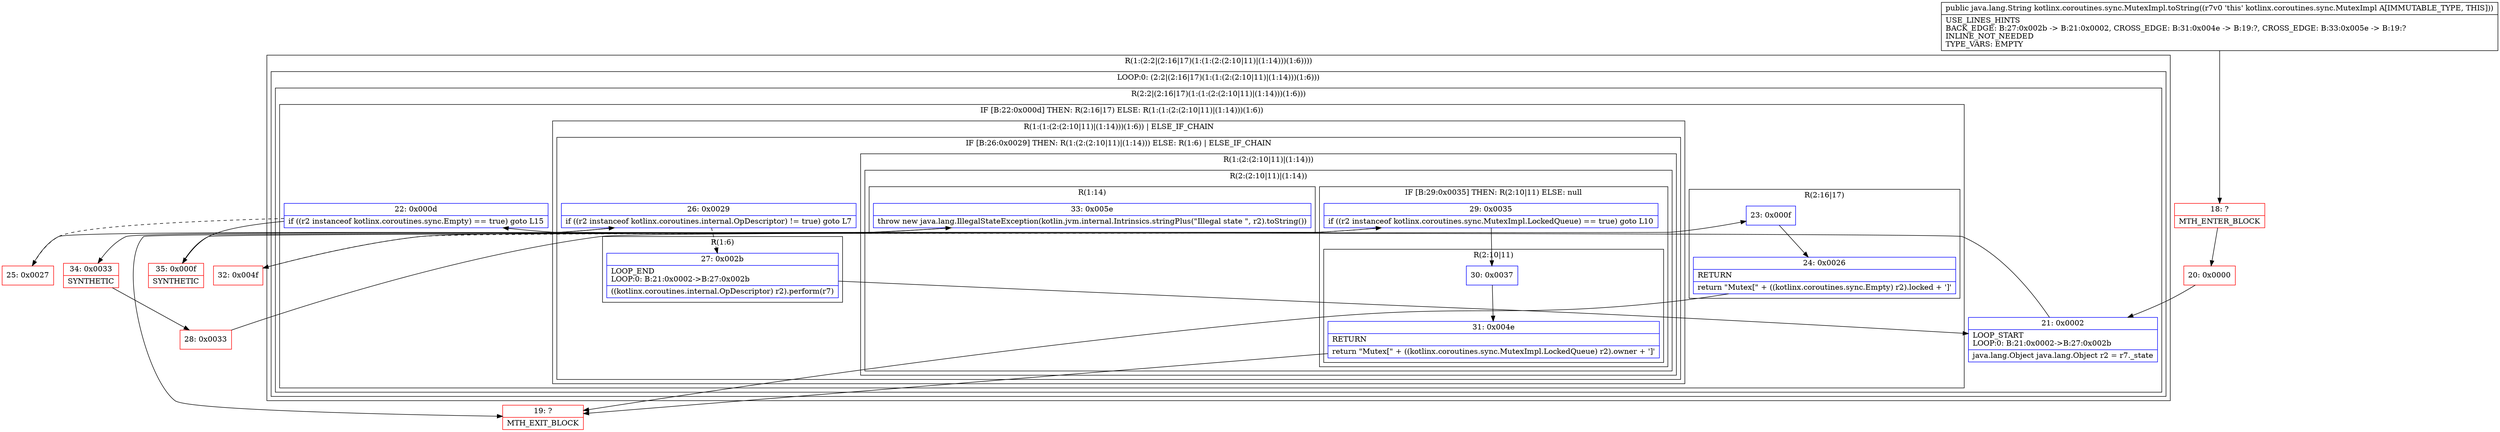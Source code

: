 digraph "CFG forkotlinx.coroutines.sync.MutexImpl.toString()Ljava\/lang\/String;" {
subgraph cluster_Region_1531411269 {
label = "R(1:(2:2|(2:16|17)(1:(1:(2:(2:10|11)|(1:14)))(1:6))))";
node [shape=record,color=blue];
subgraph cluster_LoopRegion_1026940795 {
label = "LOOP:0: (2:2|(2:16|17)(1:(1:(2:(2:10|11)|(1:14)))(1:6)))";
node [shape=record,color=blue];
subgraph cluster_Region_1703372799 {
label = "R(2:2|(2:16|17)(1:(1:(2:(2:10|11)|(1:14)))(1:6)))";
node [shape=record,color=blue];
Node_21 [shape=record,label="{21\:\ 0x0002|LOOP_START\lLOOP:0: B:21:0x0002\-\>B:27:0x002b\l|java.lang.Object java.lang.Object r2 = r7._state\l}"];
subgraph cluster_IfRegion_422380525 {
label = "IF [B:22:0x000d] THEN: R(2:16|17) ELSE: R(1:(1:(2:(2:10|11)|(1:14)))(1:6))";
node [shape=record,color=blue];
Node_22 [shape=record,label="{22\:\ 0x000d|if ((r2 instanceof kotlinx.coroutines.sync.Empty) == true) goto L15\l}"];
subgraph cluster_Region_1674658756 {
label = "R(2:16|17)";
node [shape=record,color=blue];
Node_23 [shape=record,label="{23\:\ 0x000f}"];
Node_24 [shape=record,label="{24\:\ 0x0026|RETURN\l|return \"Mutex[\" + ((kotlinx.coroutines.sync.Empty) r2).locked + ']'\l}"];
}
subgraph cluster_Region_1253702804 {
label = "R(1:(1:(2:(2:10|11)|(1:14)))(1:6)) | ELSE_IF_CHAIN\l";
node [shape=record,color=blue];
subgraph cluster_IfRegion_342349492 {
label = "IF [B:26:0x0029] THEN: R(1:(2:(2:10|11)|(1:14))) ELSE: R(1:6) | ELSE_IF_CHAIN\l";
node [shape=record,color=blue];
Node_26 [shape=record,label="{26\:\ 0x0029|if ((r2 instanceof kotlinx.coroutines.internal.OpDescriptor) != true) goto L7\l}"];
subgraph cluster_Region_1115863976 {
label = "R(1:(2:(2:10|11)|(1:14)))";
node [shape=record,color=blue];
subgraph cluster_Region_578776558 {
label = "R(2:(2:10|11)|(1:14))";
node [shape=record,color=blue];
subgraph cluster_IfRegion_1241637720 {
label = "IF [B:29:0x0035] THEN: R(2:10|11) ELSE: null";
node [shape=record,color=blue];
Node_29 [shape=record,label="{29\:\ 0x0035|if ((r2 instanceof kotlinx.coroutines.sync.MutexImpl.LockedQueue) == true) goto L10\l}"];
subgraph cluster_Region_1002615710 {
label = "R(2:10|11)";
node [shape=record,color=blue];
Node_30 [shape=record,label="{30\:\ 0x0037}"];
Node_31 [shape=record,label="{31\:\ 0x004e|RETURN\l|return \"Mutex[\" + ((kotlinx.coroutines.sync.MutexImpl.LockedQueue) r2).owner + ']'\l}"];
}
}
subgraph cluster_Region_1390676033 {
label = "R(1:14)";
node [shape=record,color=blue];
Node_33 [shape=record,label="{33\:\ 0x005e|throw new java.lang.IllegalStateException(kotlin.jvm.internal.Intrinsics.stringPlus(\"Illegal state \", r2).toString())\l}"];
}
}
}
subgraph cluster_Region_2023532255 {
label = "R(1:6)";
node [shape=record,color=blue];
Node_27 [shape=record,label="{27\:\ 0x002b|LOOP_END\lLOOP:0: B:21:0x0002\-\>B:27:0x002b\l|((kotlinx.coroutines.internal.OpDescriptor) r2).perform(r7)\l}"];
}
}
}
}
}
}
}
Node_18 [shape=record,color=red,label="{18\:\ ?|MTH_ENTER_BLOCK\l}"];
Node_20 [shape=record,color=red,label="{20\:\ 0x0000}"];
Node_25 [shape=record,color=red,label="{25\:\ 0x0027}"];
Node_34 [shape=record,color=red,label="{34\:\ 0x0033|SYNTHETIC\l}"];
Node_28 [shape=record,color=red,label="{28\:\ 0x0033}"];
Node_19 [shape=record,color=red,label="{19\:\ ?|MTH_EXIT_BLOCK\l}"];
Node_32 [shape=record,color=red,label="{32\:\ 0x004f}"];
Node_35 [shape=record,color=red,label="{35\:\ 0x000f|SYNTHETIC\l}"];
MethodNode[shape=record,label="{public java.lang.String kotlinx.coroutines.sync.MutexImpl.toString((r7v0 'this' kotlinx.coroutines.sync.MutexImpl A[IMMUTABLE_TYPE, THIS]))  | USE_LINES_HINTS\lBACK_EDGE: B:27:0x002b \-\> B:21:0x0002, CROSS_EDGE: B:31:0x004e \-\> B:19:?, CROSS_EDGE: B:33:0x005e \-\> B:19:?\lINLINE_NOT_NEEDED\lTYPE_VARS: EMPTY\l}"];
MethodNode -> Node_18;Node_21 -> Node_22;
Node_22 -> Node_25[style=dashed];
Node_22 -> Node_35;
Node_23 -> Node_24;
Node_24 -> Node_19;
Node_26 -> Node_27[style=dashed];
Node_26 -> Node_34;
Node_29 -> Node_30;
Node_29 -> Node_32[style=dashed];
Node_30 -> Node_31;
Node_31 -> Node_19;
Node_33 -> Node_19;
Node_27 -> Node_21;
Node_18 -> Node_20;
Node_20 -> Node_21;
Node_25 -> Node_26;
Node_34 -> Node_28;
Node_28 -> Node_29;
Node_32 -> Node_33;
Node_35 -> Node_23;
}

